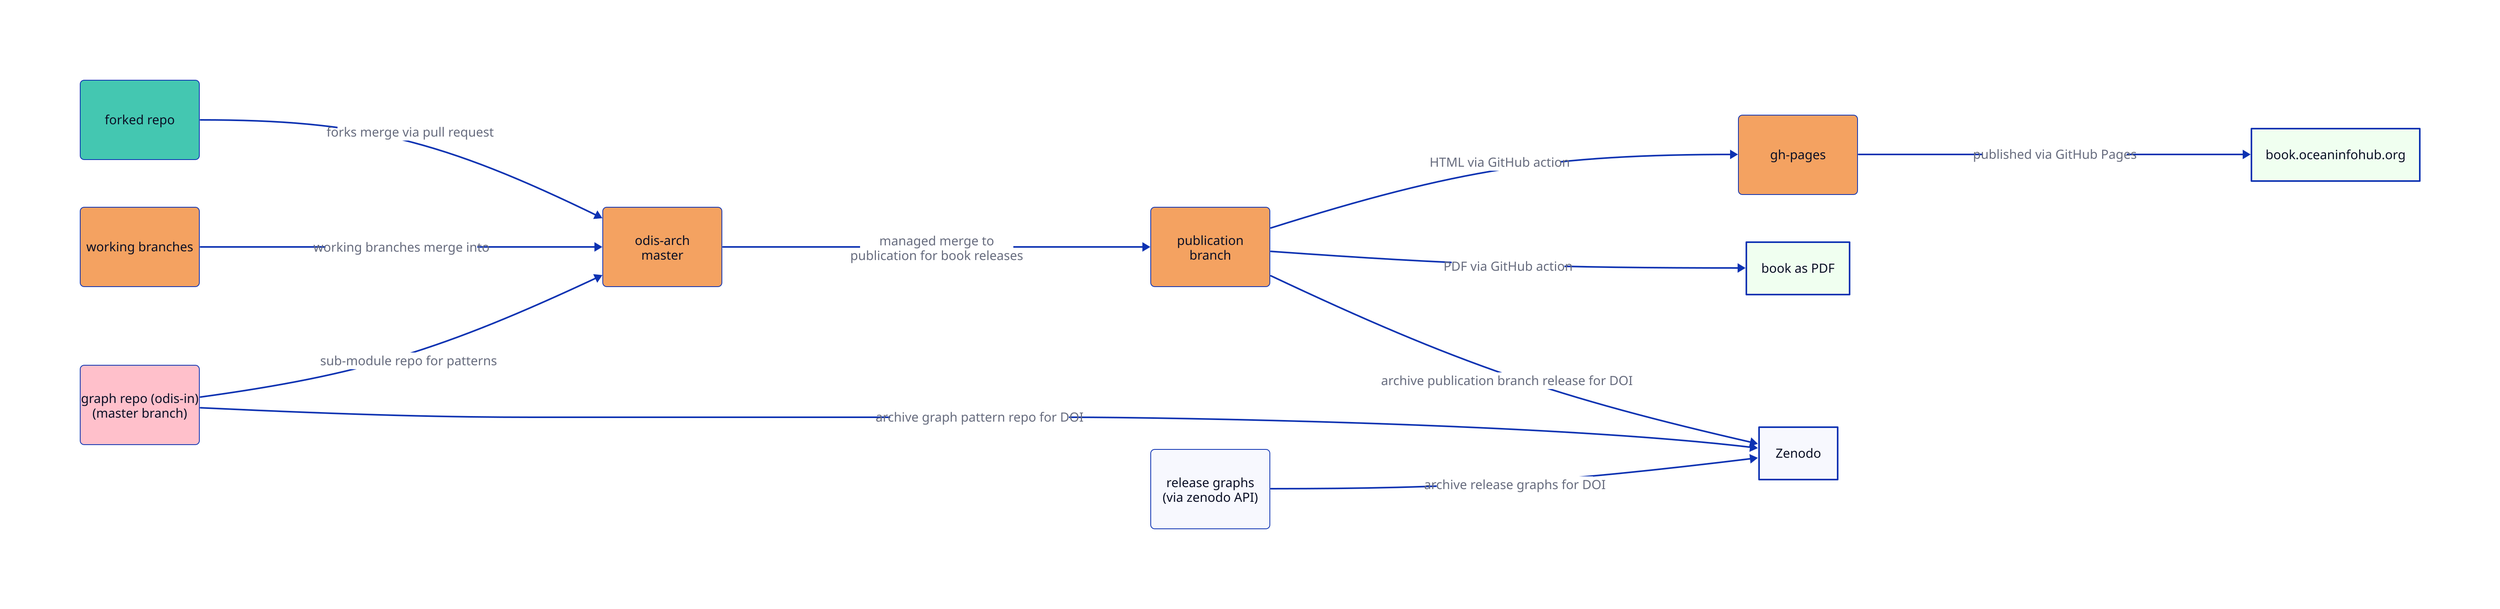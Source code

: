 direction: right

m: {
   label: odis-arch \nmaster
    width: 150
    height: 100
    style: {
      stroke-width: 1
      fill: "#f4a261"
      border-radius: 5
    }
}
p: {
   label: publication\nbranch
    width: 150
    height: 100
    style: {
      stroke-width: 1
      fill: "#f4a261"
      border-radius: 5
    }
}
gp:{
   label: gh-pages
    width: 150
    height: 100
    style: {
      stroke-width: 1
      fill: "#f4a261"
      border-radius: 5
    }
}
# s: schema-dev
w: {
   label: working branches
    width: 150
    height: 100
    style: {
      stroke-width: 1
      fill: "#f4a261"
      border-radius: 5
    }
}
b: book.oceaninfohub.org
pdf: book as PDF
z: Zenodo
g: {
   label: graph repo (odis-in)\n(master branch)
    width: 150
    height: 100
    style: {
      stroke-width: 1
      fill: "pink"
      border-radius: 5
    }
}
rg:{
   label: release graphs\n(via zenodo API)

    width: 150
    height: 100
    style: {
      stroke-width: 1
      border-radius: 5
    }
}

f {
   label: forked repo
    width: 150
    height: 100
    style: {
      stroke-width: 1
      fill: "#44C7B1"
      border-radius: 5
    }
}


# make the products a color
pdf.style.fill: honeydew
b.style.fill: honeydew

m <- f: forks merge via pull request
m <- w: working branches merge into
m <- g: sub-module repo for patterns

m -> p: managed merge to \n publication for book releases
p -> pdf: PDF via GitHub action

p -> gp: HTML via GitHub action
gp -> b:  published via GitHub Pages

p -> z: archive publication branch release for DOI
g -> z: archive graph pattern repo for DOI
rg -> z: archive release graphs for DOI


